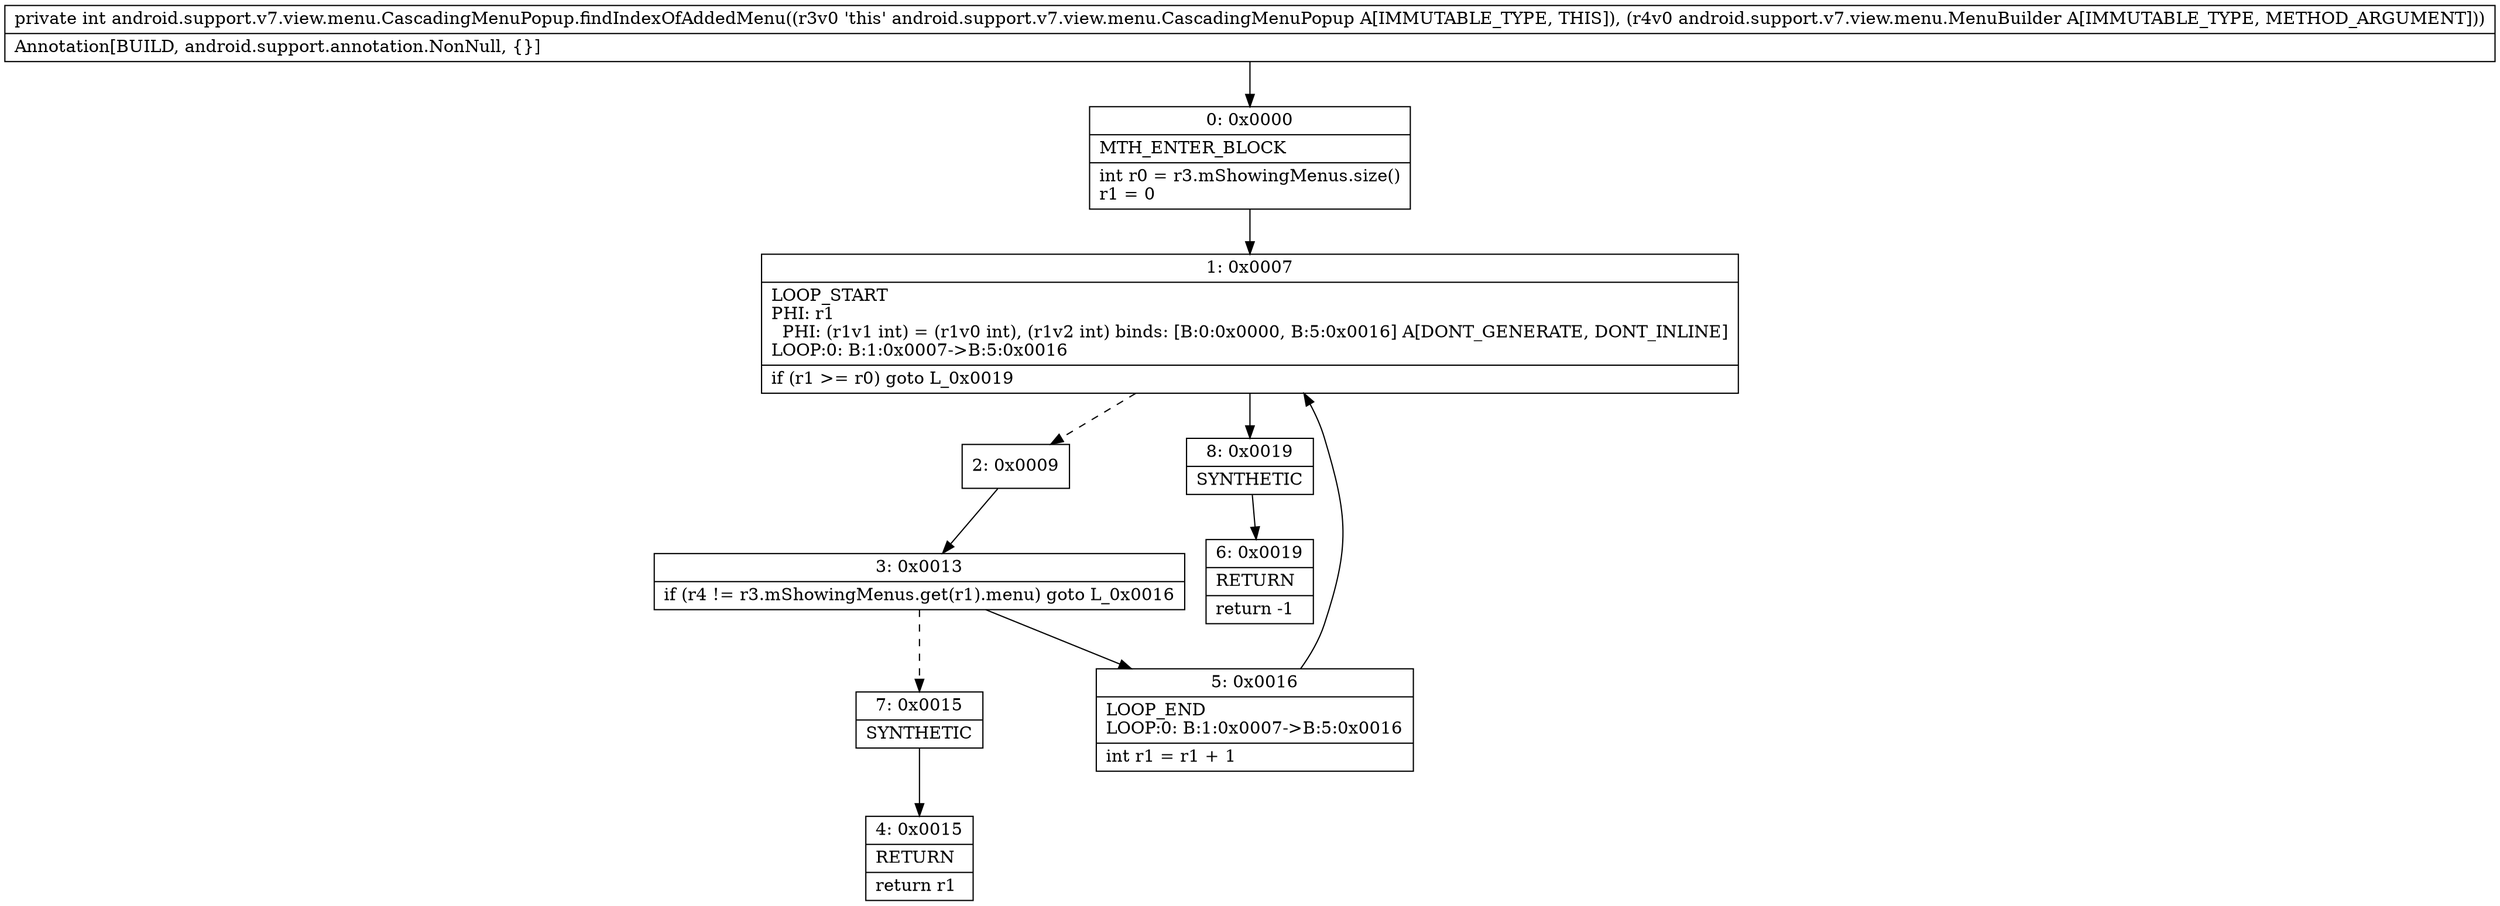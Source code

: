 digraph "CFG forandroid.support.v7.view.menu.CascadingMenuPopup.findIndexOfAddedMenu(Landroid\/support\/v7\/view\/menu\/MenuBuilder;)I" {
Node_0 [shape=record,label="{0\:\ 0x0000|MTH_ENTER_BLOCK\l|int r0 = r3.mShowingMenus.size()\lr1 = 0\l}"];
Node_1 [shape=record,label="{1\:\ 0x0007|LOOP_START\lPHI: r1 \l  PHI: (r1v1 int) = (r1v0 int), (r1v2 int) binds: [B:0:0x0000, B:5:0x0016] A[DONT_GENERATE, DONT_INLINE]\lLOOP:0: B:1:0x0007\-\>B:5:0x0016\l|if (r1 \>= r0) goto L_0x0019\l}"];
Node_2 [shape=record,label="{2\:\ 0x0009}"];
Node_3 [shape=record,label="{3\:\ 0x0013|if (r4 != r3.mShowingMenus.get(r1).menu) goto L_0x0016\l}"];
Node_4 [shape=record,label="{4\:\ 0x0015|RETURN\l|return r1\l}"];
Node_5 [shape=record,label="{5\:\ 0x0016|LOOP_END\lLOOP:0: B:1:0x0007\-\>B:5:0x0016\l|int r1 = r1 + 1\l}"];
Node_6 [shape=record,label="{6\:\ 0x0019|RETURN\l|return \-1\l}"];
Node_7 [shape=record,label="{7\:\ 0x0015|SYNTHETIC\l}"];
Node_8 [shape=record,label="{8\:\ 0x0019|SYNTHETIC\l}"];
MethodNode[shape=record,label="{private int android.support.v7.view.menu.CascadingMenuPopup.findIndexOfAddedMenu((r3v0 'this' android.support.v7.view.menu.CascadingMenuPopup A[IMMUTABLE_TYPE, THIS]), (r4v0 android.support.v7.view.menu.MenuBuilder A[IMMUTABLE_TYPE, METHOD_ARGUMENT]))  | Annotation[BUILD, android.support.annotation.NonNull, \{\}]\l}"];
MethodNode -> Node_0;
Node_0 -> Node_1;
Node_1 -> Node_2[style=dashed];
Node_1 -> Node_8;
Node_2 -> Node_3;
Node_3 -> Node_5;
Node_3 -> Node_7[style=dashed];
Node_5 -> Node_1;
Node_7 -> Node_4;
Node_8 -> Node_6;
}

